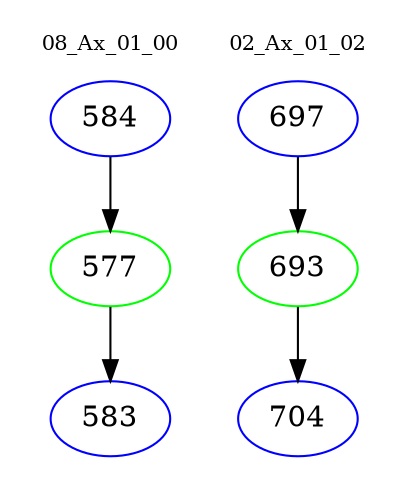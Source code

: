 digraph{
subgraph cluster_0 {
color = white
label = "08_Ax_01_00";
fontsize=10;
T0_584 [label="584", color="blue"]
T0_584 -> T0_577 [color="black"]
T0_577 [label="577", color="green"]
T0_577 -> T0_583 [color="black"]
T0_583 [label="583", color="blue"]
}
subgraph cluster_1 {
color = white
label = "02_Ax_01_02";
fontsize=10;
T1_697 [label="697", color="blue"]
T1_697 -> T1_693 [color="black"]
T1_693 [label="693", color="green"]
T1_693 -> T1_704 [color="black"]
T1_704 [label="704", color="blue"]
}
}
